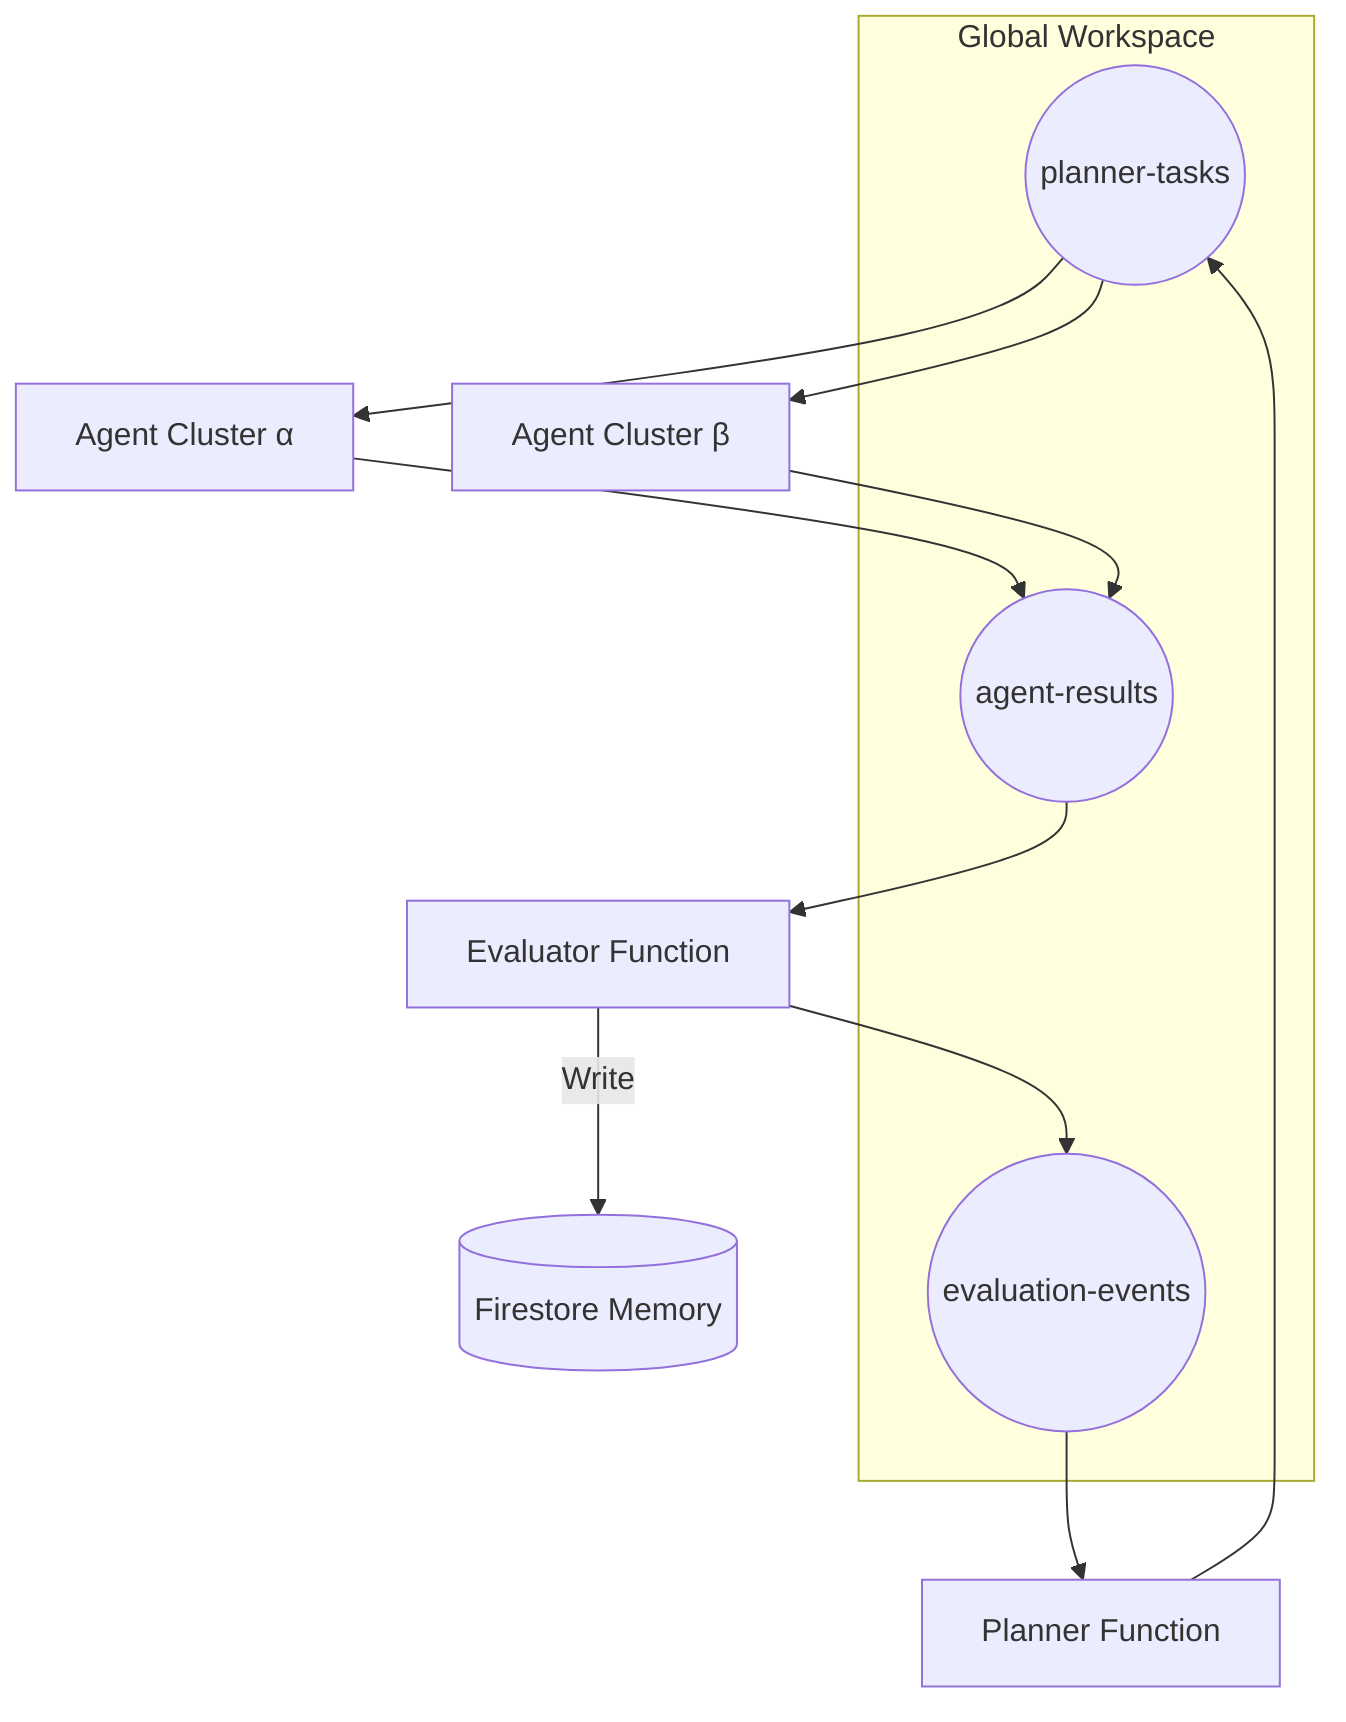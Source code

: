 %% Figure 3 – Decentralized Agent Network (Pub/Sub as Global Workspace)
graph TD
    subgraph PubSub["Global Workspace"]
        T1((planner-tasks))
        T2((agent-results))
        T3((evaluation-events))
    end
    P[Planner Function] --> T1
    T1 --> Aα[Agent Cluster α]
    T1 --> Aβ[Agent Cluster β]
    Aα --> T2
    Aβ --> T2
    T2 --> E[Evaluator Function]
    E -->|Write| M[(Firestore Memory)]
    E --> T3
    T3 --> P